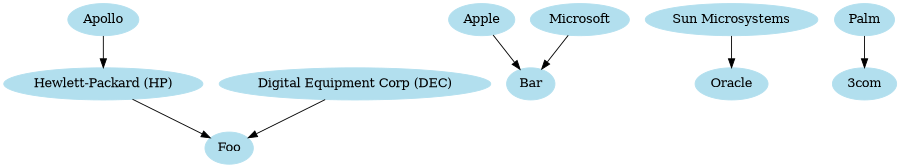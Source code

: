 digraph techcompanies {
    size="6,6";
    node [color=lightblue2, style=filled];
    "Apollo" -> "Hewlett-Packard (HP)"; /* Founded 1980, Acquired 1989 */
    "Digital Equipment Corp (DEC)" -> "Foo";
    "Hewlett-Packard (HP)" -> "Foo";
    "Apple" -> "Bar";
    "Microsoft" -> "Bar";
    "Sun Microsystems" -> "Oracle";
    "Palm" -> "3com";
}
